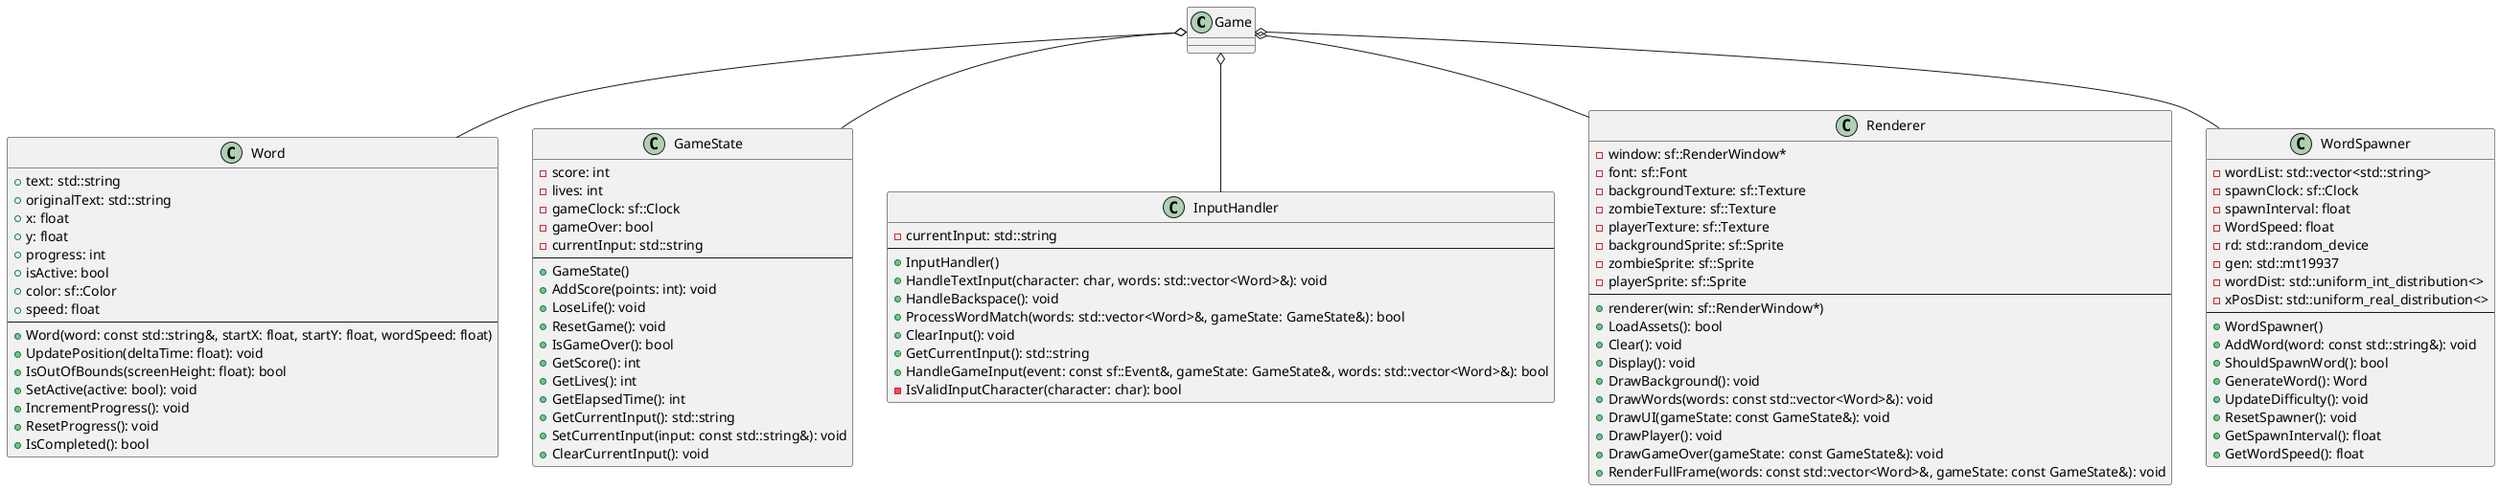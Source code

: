 @startuml diagrama

class Game
class Word
class GameState
class InputHandler
class Renderer
class WordSpawner

Game o-- GameState 
Game o-- InputHandler
Game o-- Renderer                       
Game o-- WordSpawner
Game o-- Word

class GameState {
    - score: int
    - lives: int
    - gameClock: sf::Clock
    - gameOver: bool
    - currentInput: std::string
    --
    + GameState()
    + AddScore(points: int): void
    + LoseLife(): void
    + ResetGame(): void
    + IsGameOver(): bool
    + GetScore(): int
    + GetLives(): int
    + GetElapsedTime(): int
    + GetCurrentInput(): std::string
    + SetCurrentInput(input: const std::string&): void
    + ClearCurrentInput(): void
}

class InputHandler 
{
    - currentInput: std::string
    --
    + InputHandler()
    + HandleTextInput(character: char, words: std::vector<Word>&): void
    + HandleBackspace(): void
    + ProcessWordMatch(words: std::vector<Word>&, gameState: GameState&): bool
    + ClearInput(): void
    + GetCurrentInput(): std::string
    + HandleGameInput(event: const sf::Event&, gameState: GameState&, words: std::vector<Word>&): bool
    - IsValidInputCharacter(character: char): bool
}

class Renderer {
    - window: sf::RenderWindow*
    - font: sf::Font
    - backgroundTexture: sf::Texture
    - zombieTexture: sf::Texture
    - playerTexture: sf::Texture
    - backgroundSprite: sf::Sprite
    - zombieSprite: sf::Sprite
    - playerSprite: sf::Sprite
    --
    + renderer(win: sf::RenderWindow*)
    + LoadAssets(): bool
    + Clear(): void
    + Display(): void
    + DrawBackground(): void
    + DrawWords(words: const std::vector<Word>&): void
    + DrawUI(gameState: const GameState&): void
    + DrawPlayer(): void
    + DrawGameOver(gameState: const GameState&): void
    + RenderFullFrame(words: const std::vector<Word>&, gameState: const GameState&): void
}

class Word {
    + text: std::string
    + originalText: std::string
    + x: float
    + y: float
    + progress: int
    + isActive: bool
    + color: sf::Color
    + speed: float
    --
    + Word(word: const std::string&, startX: float, startY: float, wordSpeed: float)
    + UpdatePosition(deltaTime: float): void
    + IsOutOfBounds(screenHeight: float): bool
    + SetActive(active: bool): void
    + IncrementProgress(): void
    + ResetProgress(): void
    + IsCompleted(): bool
}

class WordSpawner {
    - wordList: std::vector<std::string>
    - spawnClock: sf::Clock
    - spawnInterval: float
    - WordSpeed: float
    - rd: std::random_device
    - gen: std::mt19937
    - wordDist: std::uniform_int_distribution<>
    - xPosDist: std::uniform_real_distribution<>
    --
    + WordSpawner()
    + AddWord(word: const std::string&): void
    + ShouldSpawnWord(): bool
    + GenerateWord(): Word
    + UpdateDifficulty(): void
    + ResetSpawner(): void
    + GetSpawnInterval(): float
    + GetWordSpeed(): float
}

@enduml